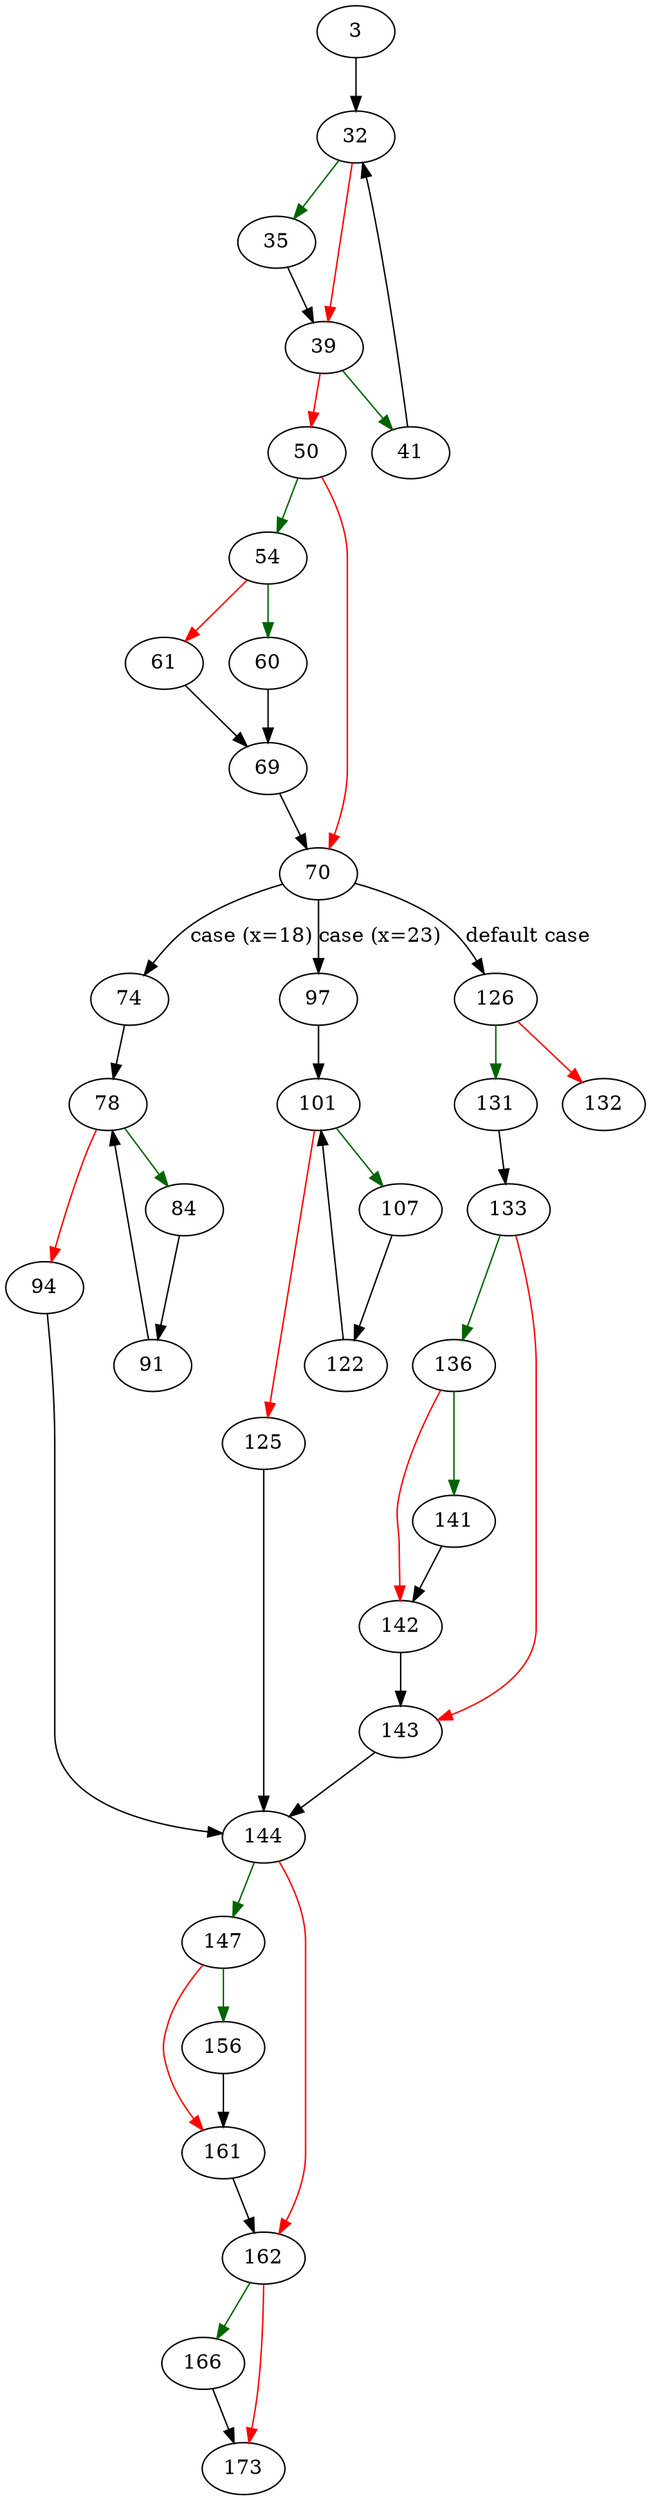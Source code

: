 strict digraph "idxProcessOneTrigger" {
	// Node definitions.
	3 [entry=true];
	32;
	35;
	39;
	41;
	50;
	54;
	70;
	60;
	61;
	69;
	74;
	97;
	126;
	78;
	84;
	94;
	91;
	144;
	101;
	107;
	125;
	122;
	131;
	132;
	133;
	136;
	143;
	141;
	142;
	147;
	162;
	156;
	161;
	166;
	173;

	// Edge definitions.
	3 -> 32;
	32 -> 35 [
		color=darkgreen
		cond=true
	];
	32 -> 39 [
		color=red
		cond=false
	];
	35 -> 39;
	39 -> 41 [
		color=darkgreen
		cond=true
	];
	39 -> 50 [
		color=red
		cond=false
	];
	41 -> 32;
	50 -> 54 [
		color=darkgreen
		cond=true
	];
	50 -> 70 [
		color=red
		cond=false
	];
	54 -> 60 [
		color=darkgreen
		cond=true
	];
	54 -> 61 [
		color=red
		cond=false
	];
	70 -> 74 [
		cond="case (x=18)"
		label="case (x=18)"
	];
	70 -> 97 [
		cond="case (x=23)"
		label="case (x=23)"
	];
	70 -> 126 [
		cond="default case"
		label="default case"
	];
	60 -> 69;
	61 -> 69;
	69 -> 70;
	74 -> 78;
	97 -> 101;
	126 -> 131 [
		color=darkgreen
		cond=true
	];
	126 -> 132 [
		color=red
		cond=false
	];
	78 -> 84 [
		color=darkgreen
		cond=true
	];
	78 -> 94 [
		color=red
		cond=false
	];
	84 -> 91;
	94 -> 144;
	91 -> 78;
	144 -> 147 [
		color=darkgreen
		cond=true
	];
	144 -> 162 [
		color=red
		cond=false
	];
	101 -> 107 [
		color=darkgreen
		cond=true
	];
	101 -> 125 [
		color=red
		cond=false
	];
	107 -> 122;
	125 -> 144;
	122 -> 101;
	131 -> 133;
	133 -> 136 [
		color=darkgreen
		cond=true
	];
	133 -> 143 [
		color=red
		cond=false
	];
	136 -> 141 [
		color=darkgreen
		cond=true
	];
	136 -> 142 [
		color=red
		cond=false
	];
	143 -> 144;
	141 -> 142;
	142 -> 143;
	147 -> 156 [
		color=darkgreen
		cond=true
	];
	147 -> 161 [
		color=red
		cond=false
	];
	162 -> 166 [
		color=darkgreen
		cond=true
	];
	162 -> 173 [
		color=red
		cond=false
	];
	156 -> 161;
	161 -> 162;
	166 -> 173;
}
